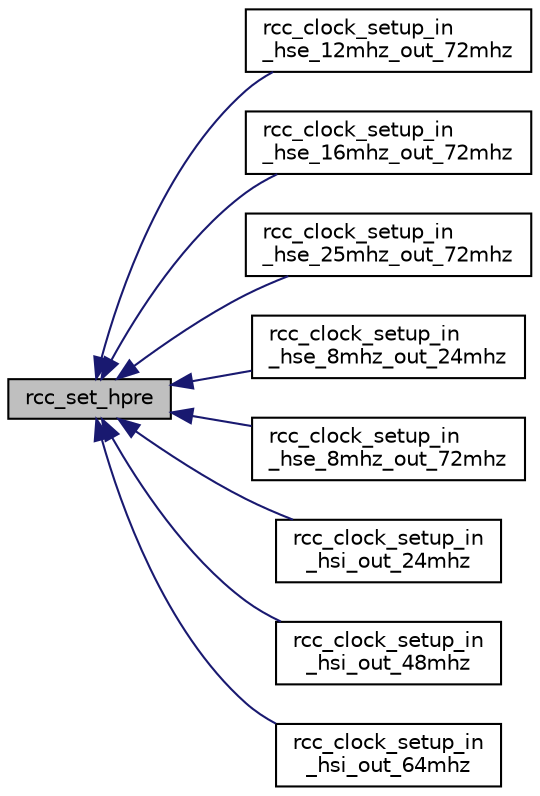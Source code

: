 digraph "rcc_set_hpre"
{
  edge [fontname="Helvetica",fontsize="10",labelfontname="Helvetica",labelfontsize="10"];
  node [fontname="Helvetica",fontsize="10",shape=record];
  rankdir="LR";
  Node1 [label="rcc_set_hpre",height=0.2,width=0.4,color="black", fillcolor="grey75", style="filled", fontcolor="black"];
  Node1 -> Node2 [dir="back",color="midnightblue",fontsize="10",style="solid",fontname="Helvetica"];
  Node2 [label="rcc_clock_setup_in\l_hse_12mhz_out_72mhz",height=0.2,width=0.4,color="black", fillcolor="white", style="filled",URL="$group__STM32F1xx-rcc-file.html#gae6012c8bf33f8cfa406a37ef88e9a47b",tooltip="RCC Set System Clock PLL at 24MHz from HSE at 12MHz. "];
  Node1 -> Node3 [dir="back",color="midnightblue",fontsize="10",style="solid",fontname="Helvetica"];
  Node3 [label="rcc_clock_setup_in\l_hse_16mhz_out_72mhz",height=0.2,width=0.4,color="black", fillcolor="white", style="filled",URL="$group__STM32F1xx-rcc-file.html#gaec148e144431957a5a0dff4d3ce581b1",tooltip="RCC Set System Clock PLL at 24MHz from HSE at 16MHz. "];
  Node1 -> Node4 [dir="back",color="midnightblue",fontsize="10",style="solid",fontname="Helvetica"];
  Node4 [label="rcc_clock_setup_in\l_hse_25mhz_out_72mhz",height=0.2,width=0.4,color="black", fillcolor="white", style="filled",URL="$group__STM32F1xx-rcc-file.html#gae61f5759a5cbcd628e873e951ade7f1b",tooltip="RCC Set System Clock PLL at 72MHz from HSE at 25MHz. "];
  Node1 -> Node5 [dir="back",color="midnightblue",fontsize="10",style="solid",fontname="Helvetica"];
  Node5 [label="rcc_clock_setup_in\l_hse_8mhz_out_24mhz",height=0.2,width=0.4,color="black", fillcolor="white", style="filled",URL="$group__STM32F1xx-rcc-file.html#ga2a1d0a3e6272c2268ed5b560fb37262c",tooltip="RCC Set System Clock PLL at 24MHz from HSE at 8MHz. "];
  Node1 -> Node6 [dir="back",color="midnightblue",fontsize="10",style="solid",fontname="Helvetica"];
  Node6 [label="rcc_clock_setup_in\l_hse_8mhz_out_72mhz",height=0.2,width=0.4,color="black", fillcolor="white", style="filled",URL="$group__STM32F1xx-rcc-file.html#ga7de5e411afdd8f22d01d91613acfc844",tooltip="RCC Set System Clock PLL at 72MHz from HSE at 8MHz. "];
  Node1 -> Node7 [dir="back",color="midnightblue",fontsize="10",style="solid",fontname="Helvetica"];
  Node7 [label="rcc_clock_setup_in\l_hsi_out_24mhz",height=0.2,width=0.4,color="black", fillcolor="white", style="filled",URL="$group__STM32F1xx-rcc-file.html#ga63c14a3f3ed2799c6ad21564f97d0e99",tooltip="RCC Set System Clock PLL at 24MHz from HSI. "];
  Node1 -> Node8 [dir="back",color="midnightblue",fontsize="10",style="solid",fontname="Helvetica"];
  Node8 [label="rcc_clock_setup_in\l_hsi_out_48mhz",height=0.2,width=0.4,color="black", fillcolor="white", style="filled",URL="$group__STM32F1xx-rcc-file.html#gadd6354a9a1404b23b5baa00b51b03cc2",tooltip="RCC Set System Clock PLL at 48MHz from HSI. "];
  Node1 -> Node9 [dir="back",color="midnightblue",fontsize="10",style="solid",fontname="Helvetica"];
  Node9 [label="rcc_clock_setup_in\l_hsi_out_64mhz",height=0.2,width=0.4,color="black", fillcolor="white", style="filled",URL="$group__STM32F1xx-rcc-file.html#gae75d09f5953c113b10c266937e0d36a7",tooltip="RCC Set System Clock PLL at 64MHz from HSI. "];
}
